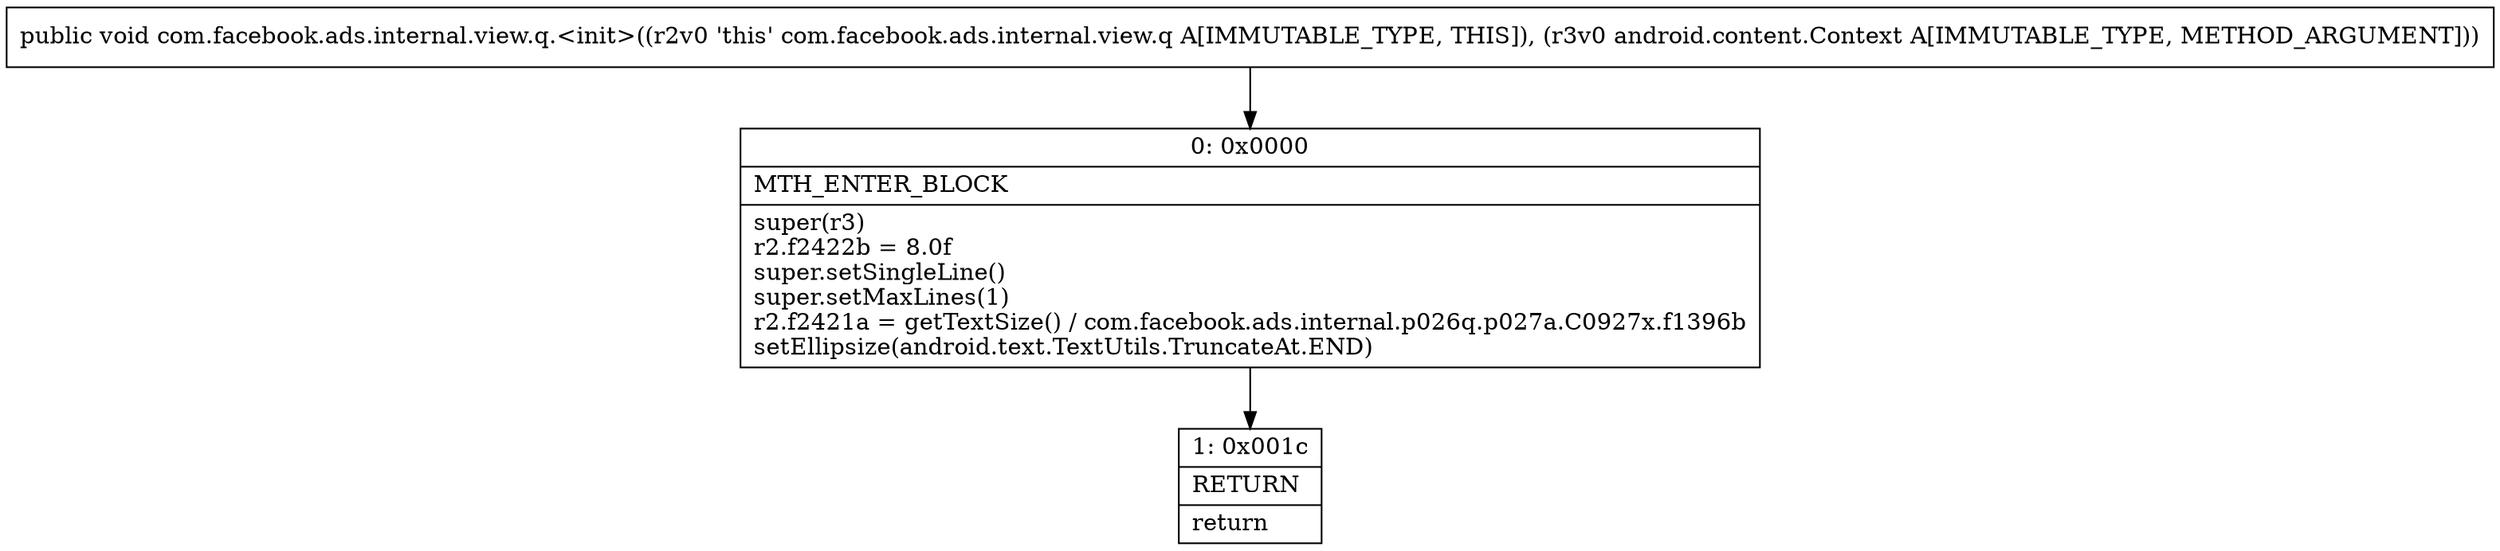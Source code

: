 digraph "CFG forcom.facebook.ads.internal.view.q.\<init\>(Landroid\/content\/Context;)V" {
Node_0 [shape=record,label="{0\:\ 0x0000|MTH_ENTER_BLOCK\l|super(r3)\lr2.f2422b = 8.0f\lsuper.setSingleLine()\lsuper.setMaxLines(1)\lr2.f2421a = getTextSize() \/ com.facebook.ads.internal.p026q.p027a.C0927x.f1396b\lsetEllipsize(android.text.TextUtils.TruncateAt.END)\l}"];
Node_1 [shape=record,label="{1\:\ 0x001c|RETURN\l|return\l}"];
MethodNode[shape=record,label="{public void com.facebook.ads.internal.view.q.\<init\>((r2v0 'this' com.facebook.ads.internal.view.q A[IMMUTABLE_TYPE, THIS]), (r3v0 android.content.Context A[IMMUTABLE_TYPE, METHOD_ARGUMENT])) }"];
MethodNode -> Node_0;
Node_0 -> Node_1;
}

